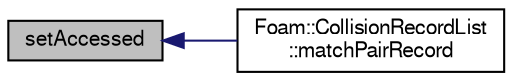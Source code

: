 digraph "setAccessed"
{
  bgcolor="transparent";
  edge [fontname="FreeSans",fontsize="10",labelfontname="FreeSans",labelfontsize="10"];
  node [fontname="FreeSans",fontsize="10",shape=record];
  rankdir="LR";
  Node1 [label="setAccessed",height=0.2,width=0.4,color="black", fillcolor="grey75", style="filled" fontcolor="black"];
  Node1 -> Node2 [dir="back",color="midnightblue",fontsize="10",style="solid",fontname="FreeSans"];
  Node2 [label="Foam::CollisionRecordList\l::matchPairRecord",height=0.2,width=0.4,color="black",URL="$a00303.html#a10f9e3b2e51493ec68e0a159cb514afe",tooltip="Enquires if the proc and id pair of the other particle are. "];
}
